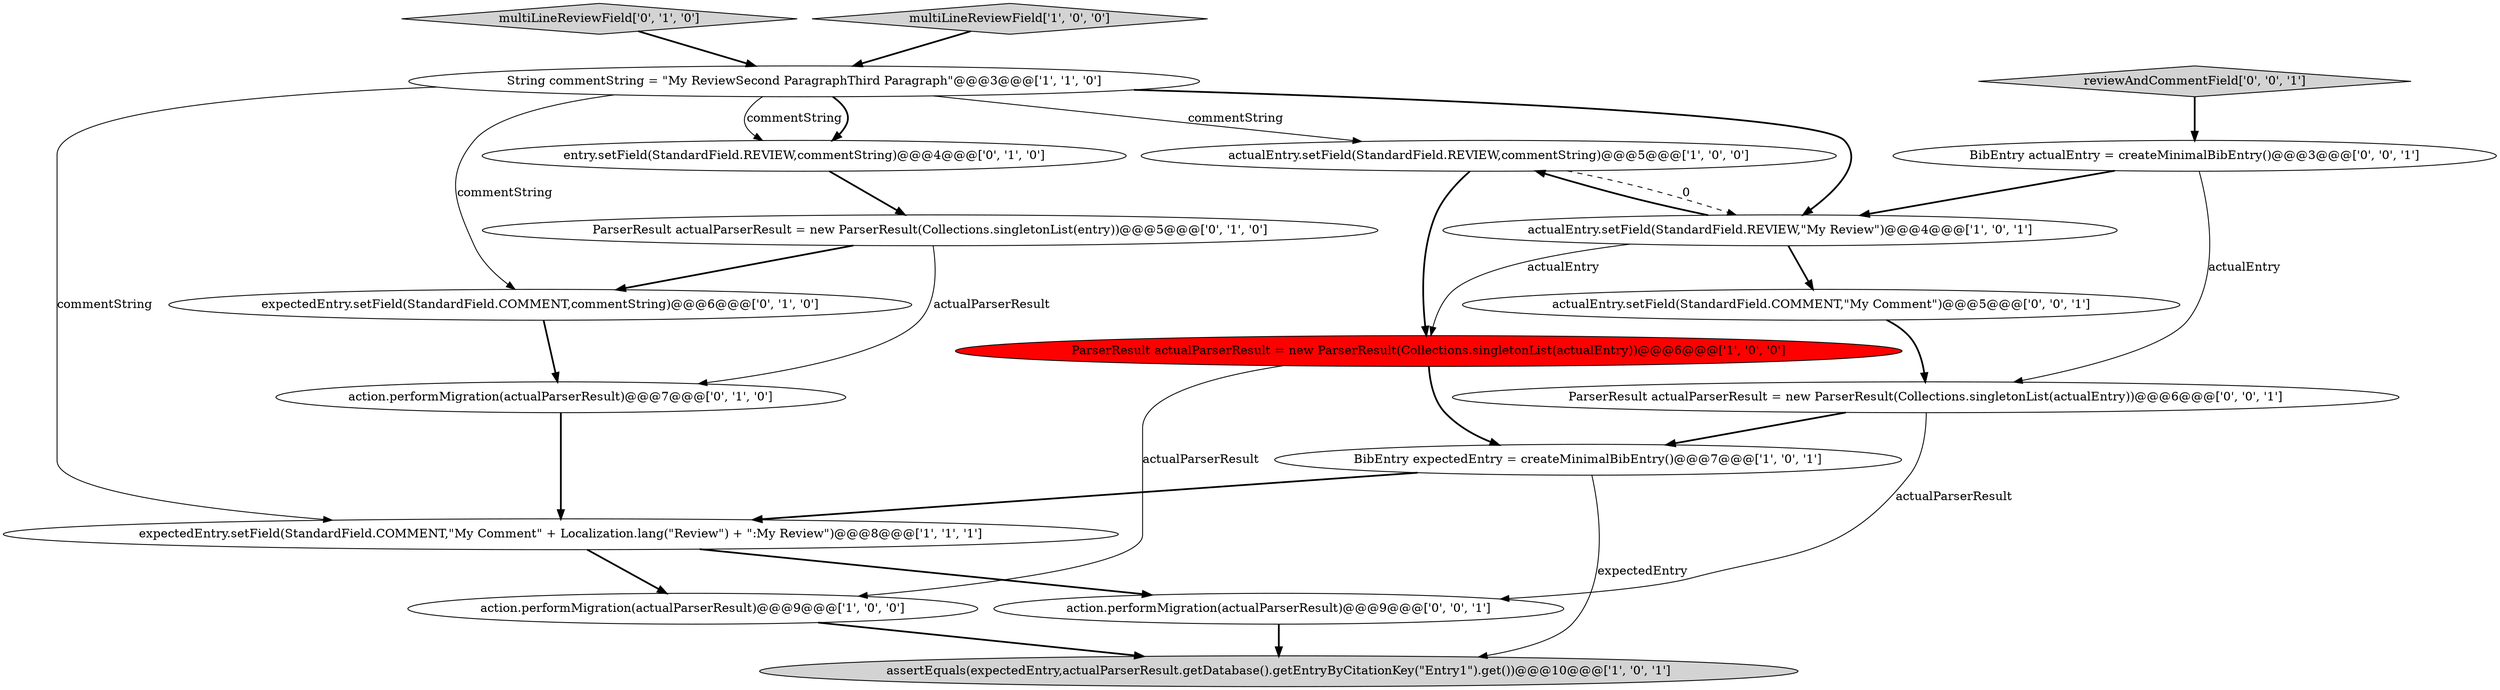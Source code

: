 digraph {
6 [style = filled, label = "actualEntry.setField(StandardField.REVIEW,commentString)@@@5@@@['1', '0', '0']", fillcolor = white, shape = ellipse image = "AAA0AAABBB1BBB"];
4 [style = filled, label = "String commentString = \"My ReviewSecond ParagraphThird Paragraph\"@@@3@@@['1', '1', '0']", fillcolor = white, shape = ellipse image = "AAA0AAABBB1BBB"];
11 [style = filled, label = "expectedEntry.setField(StandardField.COMMENT,commentString)@@@6@@@['0', '1', '0']", fillcolor = white, shape = ellipse image = "AAA0AAABBB2BBB"];
15 [style = filled, label = "action.performMigration(actualParserResult)@@@9@@@['0', '0', '1']", fillcolor = white, shape = ellipse image = "AAA0AAABBB3BBB"];
1 [style = filled, label = "expectedEntry.setField(StandardField.COMMENT,\"My Comment\" + Localization.lang(\"Review\") + \":My Review\")@@@8@@@['1', '1', '1']", fillcolor = white, shape = ellipse image = "AAA0AAABBB1BBB"];
13 [style = filled, label = "action.performMigration(actualParserResult)@@@7@@@['0', '1', '0']", fillcolor = white, shape = ellipse image = "AAA0AAABBB2BBB"];
9 [style = filled, label = "entry.setField(StandardField.REVIEW,commentString)@@@4@@@['0', '1', '0']", fillcolor = white, shape = ellipse image = "AAA0AAABBB2BBB"];
7 [style = filled, label = "BibEntry expectedEntry = createMinimalBibEntry()@@@7@@@['1', '0', '1']", fillcolor = white, shape = ellipse image = "AAA0AAABBB1BBB"];
18 [style = filled, label = "ParserResult actualParserResult = new ParserResult(Collections.singletonList(actualEntry))@@@6@@@['0', '0', '1']", fillcolor = white, shape = ellipse image = "AAA0AAABBB3BBB"];
12 [style = filled, label = "multiLineReviewField['0', '1', '0']", fillcolor = lightgray, shape = diamond image = "AAA0AAABBB2BBB"];
16 [style = filled, label = "actualEntry.setField(StandardField.COMMENT,\"My Comment\")@@@5@@@['0', '0', '1']", fillcolor = white, shape = ellipse image = "AAA0AAABBB3BBB"];
8 [style = filled, label = "multiLineReviewField['1', '0', '0']", fillcolor = lightgray, shape = diamond image = "AAA0AAABBB1BBB"];
10 [style = filled, label = "ParserResult actualParserResult = new ParserResult(Collections.singletonList(entry))@@@5@@@['0', '1', '0']", fillcolor = white, shape = ellipse image = "AAA0AAABBB2BBB"];
3 [style = filled, label = "actualEntry.setField(StandardField.REVIEW,\"My Review\")@@@4@@@['1', '0', '1']", fillcolor = white, shape = ellipse image = "AAA0AAABBB1BBB"];
0 [style = filled, label = "action.performMigration(actualParserResult)@@@9@@@['1', '0', '0']", fillcolor = white, shape = ellipse image = "AAA0AAABBB1BBB"];
2 [style = filled, label = "assertEquals(expectedEntry,actualParserResult.getDatabase().getEntryByCitationKey(\"Entry1\").get())@@@10@@@['1', '0', '1']", fillcolor = lightgray, shape = ellipse image = "AAA0AAABBB1BBB"];
14 [style = filled, label = "BibEntry actualEntry = createMinimalBibEntry()@@@3@@@['0', '0', '1']", fillcolor = white, shape = ellipse image = "AAA0AAABBB3BBB"];
5 [style = filled, label = "ParserResult actualParserResult = new ParserResult(Collections.singletonList(actualEntry))@@@6@@@['1', '0', '0']", fillcolor = red, shape = ellipse image = "AAA1AAABBB1BBB"];
17 [style = filled, label = "reviewAndCommentField['0', '0', '1']", fillcolor = lightgray, shape = diamond image = "AAA0AAABBB3BBB"];
3->5 [style = solid, label="actualEntry"];
4->9 [style = bold, label=""];
14->3 [style = bold, label=""];
4->3 [style = bold, label=""];
15->2 [style = bold, label=""];
16->18 [style = bold, label=""];
7->1 [style = bold, label=""];
5->0 [style = solid, label="actualParserResult"];
1->15 [style = bold, label=""];
0->2 [style = bold, label=""];
6->3 [style = dashed, label="0"];
3->6 [style = bold, label=""];
1->0 [style = bold, label=""];
9->10 [style = bold, label=""];
3->16 [style = bold, label=""];
10->13 [style = solid, label="actualParserResult"];
4->11 [style = solid, label="commentString"];
14->18 [style = solid, label="actualEntry"];
13->1 [style = bold, label=""];
6->5 [style = bold, label=""];
12->4 [style = bold, label=""];
17->14 [style = bold, label=""];
11->13 [style = bold, label=""];
4->6 [style = solid, label="commentString"];
5->7 [style = bold, label=""];
8->4 [style = bold, label=""];
18->7 [style = bold, label=""];
4->1 [style = solid, label="commentString"];
4->9 [style = solid, label="commentString"];
18->15 [style = solid, label="actualParserResult"];
7->2 [style = solid, label="expectedEntry"];
10->11 [style = bold, label=""];
}
